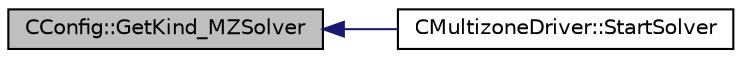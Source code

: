 digraph "CConfig::GetKind_MZSolver"
{
  edge [fontname="Helvetica",fontsize="10",labelfontname="Helvetica",labelfontsize="10"];
  node [fontname="Helvetica",fontsize="10",shape=record];
  rankdir="LR";
  Node5113 [label="CConfig::GetKind_MZSolver",height=0.2,width=0.4,color="black", fillcolor="grey75", style="filled", fontcolor="black"];
  Node5113 -> Node5114 [dir="back",color="midnightblue",fontsize="10",style="solid",fontname="Helvetica"];
  Node5114 [label="CMultizoneDriver::StartSolver",height=0.2,width=0.4,color="black", fillcolor="white", style="filled",URL="$class_c_multizone_driver.html#a03cfc000c383ef0d86d34e1c6aef5ff3",tooltip="[Overload] Launch the computation for multizone problems. "];
}
